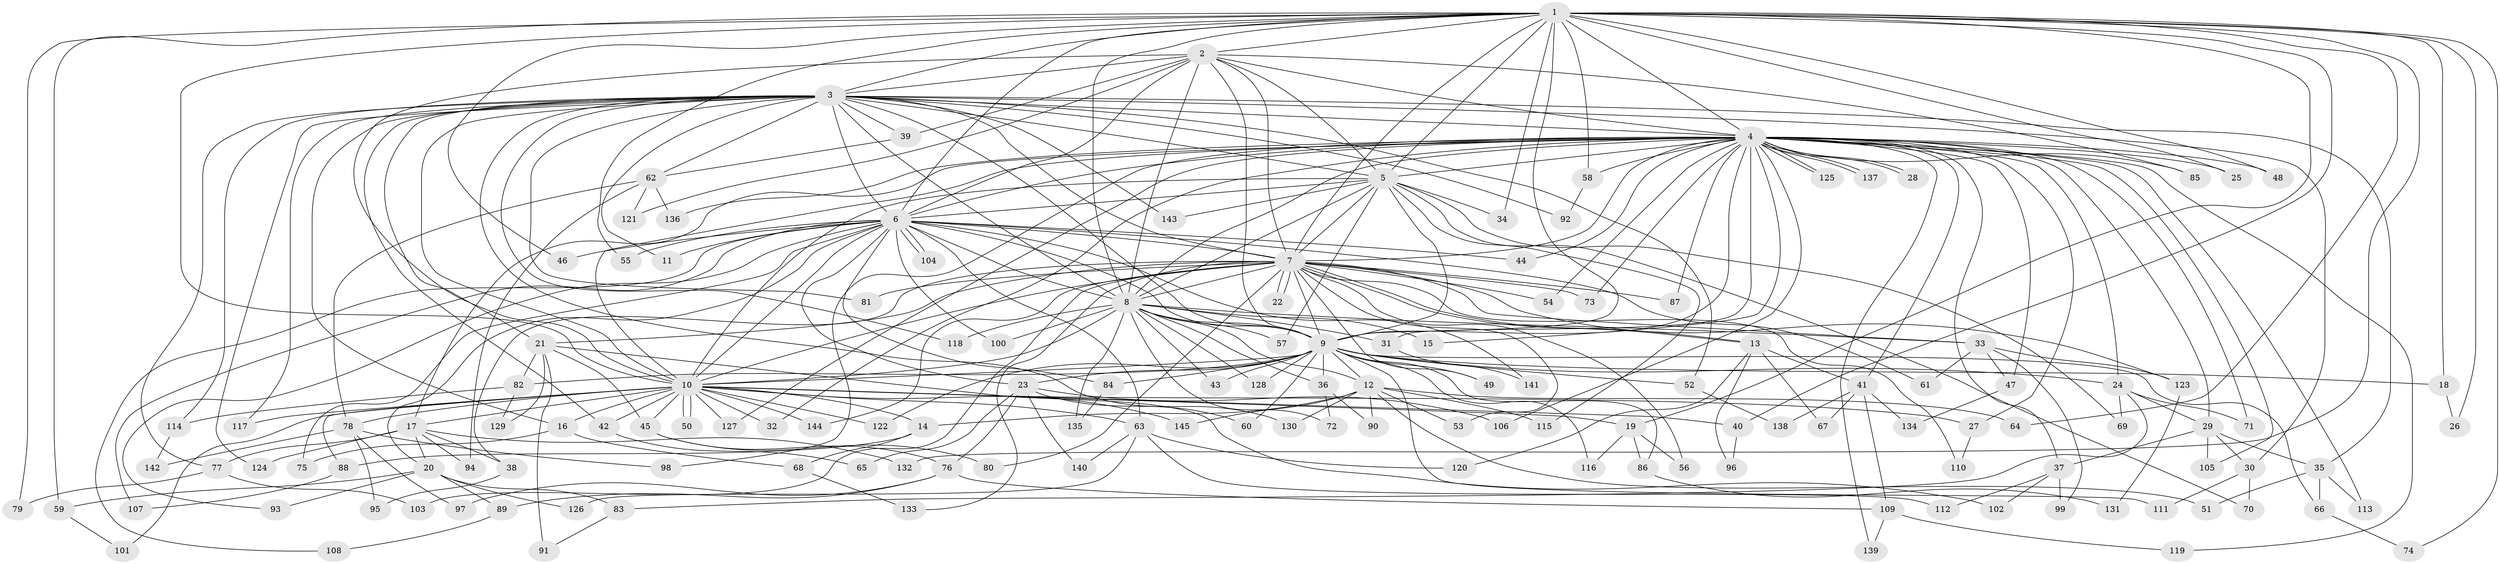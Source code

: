 // coarse degree distribution, {20: 0.00980392156862745, 36: 0.00980392156862745, 23: 0.0196078431372549, 18: 0.00980392156862745, 21: 0.00980392156862745, 24: 0.00980392156862745, 22: 0.00980392156862745, 2: 0.5588235294117647, 10: 0.0196078431372549, 7: 0.0196078431372549, 6: 0.058823529411764705, 11: 0.00980392156862745, 5: 0.029411764705882353, 1: 0.058823529411764705, 8: 0.00980392156862745, 4: 0.049019607843137254, 3: 0.10784313725490197}
// Generated by graph-tools (version 1.1) at 2025/49/03/04/25 22:49:57]
// undirected, 145 vertices, 315 edges
graph export_dot {
  node [color=gray90,style=filled];
  1;
  2;
  3;
  4;
  5;
  6;
  7;
  8;
  9;
  10;
  11;
  12;
  13;
  14;
  15;
  16;
  17;
  18;
  19;
  20;
  21;
  22;
  23;
  24;
  25;
  26;
  27;
  28;
  29;
  30;
  31;
  32;
  33;
  34;
  35;
  36;
  37;
  38;
  39;
  40;
  41;
  42;
  43;
  44;
  45;
  46;
  47;
  48;
  49;
  50;
  51;
  52;
  53;
  54;
  55;
  56;
  57;
  58;
  59;
  60;
  61;
  62;
  63;
  64;
  65;
  66;
  67;
  68;
  69;
  70;
  71;
  72;
  73;
  74;
  75;
  76;
  77;
  78;
  79;
  80;
  81;
  82;
  83;
  84;
  85;
  86;
  87;
  88;
  89;
  90;
  91;
  92;
  93;
  94;
  95;
  96;
  97;
  98;
  99;
  100;
  101;
  102;
  103;
  104;
  105;
  106;
  107;
  108;
  109;
  110;
  111;
  112;
  113;
  114;
  115;
  116;
  117;
  118;
  119;
  120;
  121;
  122;
  123;
  124;
  125;
  126;
  127;
  128;
  129;
  130;
  131;
  132;
  133;
  134;
  135;
  136;
  137;
  138;
  139;
  140;
  141;
  142;
  143;
  144;
  145;
  1 -- 2;
  1 -- 3;
  1 -- 4;
  1 -- 5;
  1 -- 6;
  1 -- 7;
  1 -- 8;
  1 -- 9;
  1 -- 10;
  1 -- 18;
  1 -- 19;
  1 -- 25;
  1 -- 26;
  1 -- 34;
  1 -- 40;
  1 -- 46;
  1 -- 48;
  1 -- 55;
  1 -- 58;
  1 -- 59;
  1 -- 64;
  1 -- 74;
  1 -- 79;
  1 -- 132;
  2 -- 3;
  2 -- 4;
  2 -- 5;
  2 -- 6;
  2 -- 7;
  2 -- 8;
  2 -- 9;
  2 -- 10;
  2 -- 39;
  2 -- 85;
  2 -- 121;
  3 -- 4;
  3 -- 5;
  3 -- 6;
  3 -- 7;
  3 -- 8;
  3 -- 9;
  3 -- 10;
  3 -- 11;
  3 -- 16;
  3 -- 21;
  3 -- 30;
  3 -- 35;
  3 -- 39;
  3 -- 42;
  3 -- 52;
  3 -- 62;
  3 -- 77;
  3 -- 81;
  3 -- 92;
  3 -- 114;
  3 -- 117;
  3 -- 118;
  3 -- 124;
  3 -- 130;
  3 -- 143;
  4 -- 5;
  4 -- 6;
  4 -- 7;
  4 -- 8;
  4 -- 9;
  4 -- 10;
  4 -- 15;
  4 -- 17;
  4 -- 24;
  4 -- 25;
  4 -- 27;
  4 -- 28;
  4 -- 28;
  4 -- 29;
  4 -- 31;
  4 -- 32;
  4 -- 37;
  4 -- 41;
  4 -- 44;
  4 -- 47;
  4 -- 48;
  4 -- 54;
  4 -- 58;
  4 -- 71;
  4 -- 73;
  4 -- 85;
  4 -- 87;
  4 -- 98;
  4 -- 105;
  4 -- 106;
  4 -- 113;
  4 -- 119;
  4 -- 125;
  4 -- 125;
  4 -- 127;
  4 -- 136;
  4 -- 137;
  4 -- 137;
  4 -- 139;
  5 -- 6;
  5 -- 7;
  5 -- 8;
  5 -- 9;
  5 -- 10;
  5 -- 34;
  5 -- 57;
  5 -- 69;
  5 -- 70;
  5 -- 115;
  5 -- 143;
  6 -- 7;
  6 -- 8;
  6 -- 9;
  6 -- 10;
  6 -- 11;
  6 -- 20;
  6 -- 23;
  6 -- 44;
  6 -- 46;
  6 -- 55;
  6 -- 61;
  6 -- 63;
  6 -- 75;
  6 -- 84;
  6 -- 93;
  6 -- 100;
  6 -- 104;
  6 -- 104;
  6 -- 107;
  6 -- 108;
  6 -- 141;
  7 -- 8;
  7 -- 9;
  7 -- 10;
  7 -- 13;
  7 -- 13;
  7 -- 21;
  7 -- 22;
  7 -- 22;
  7 -- 33;
  7 -- 38;
  7 -- 49;
  7 -- 53;
  7 -- 54;
  7 -- 56;
  7 -- 73;
  7 -- 80;
  7 -- 81;
  7 -- 87;
  7 -- 103;
  7 -- 110;
  7 -- 123;
  7 -- 133;
  7 -- 144;
  8 -- 9;
  8 -- 10;
  8 -- 12;
  8 -- 15;
  8 -- 31;
  8 -- 33;
  8 -- 36;
  8 -- 43;
  8 -- 57;
  8 -- 72;
  8 -- 100;
  8 -- 118;
  8 -- 128;
  8 -- 135;
  9 -- 10;
  9 -- 12;
  9 -- 18;
  9 -- 23;
  9 -- 24;
  9 -- 36;
  9 -- 43;
  9 -- 49;
  9 -- 52;
  9 -- 60;
  9 -- 66;
  9 -- 82;
  9 -- 84;
  9 -- 86;
  9 -- 111;
  9 -- 116;
  9 -- 122;
  9 -- 128;
  10 -- 14;
  10 -- 16;
  10 -- 17;
  10 -- 19;
  10 -- 27;
  10 -- 32;
  10 -- 40;
  10 -- 42;
  10 -- 45;
  10 -- 50;
  10 -- 50;
  10 -- 63;
  10 -- 78;
  10 -- 88;
  10 -- 101;
  10 -- 117;
  10 -- 122;
  10 -- 127;
  10 -- 144;
  10 -- 145;
  12 -- 14;
  12 -- 51;
  12 -- 53;
  12 -- 64;
  12 -- 90;
  12 -- 115;
  12 -- 130;
  12 -- 145;
  13 -- 41;
  13 -- 67;
  13 -- 96;
  13 -- 120;
  14 -- 68;
  14 -- 88;
  16 -- 68;
  16 -- 75;
  17 -- 20;
  17 -- 38;
  17 -- 77;
  17 -- 94;
  17 -- 124;
  17 -- 132;
  18 -- 26;
  19 -- 56;
  19 -- 86;
  19 -- 116;
  20 -- 59;
  20 -- 83;
  20 -- 89;
  20 -- 93;
  20 -- 126;
  21 -- 45;
  21 -- 82;
  21 -- 91;
  21 -- 102;
  21 -- 129;
  23 -- 60;
  23 -- 65;
  23 -- 76;
  23 -- 106;
  23 -- 140;
  24 -- 29;
  24 -- 69;
  24 -- 71;
  24 -- 83;
  27 -- 110;
  29 -- 30;
  29 -- 35;
  29 -- 37;
  29 -- 105;
  30 -- 70;
  30 -- 111;
  31 -- 141;
  33 -- 47;
  33 -- 61;
  33 -- 99;
  33 -- 123;
  35 -- 51;
  35 -- 66;
  35 -- 113;
  36 -- 72;
  36 -- 90;
  37 -- 99;
  37 -- 102;
  37 -- 112;
  38 -- 95;
  39 -- 62;
  40 -- 96;
  41 -- 67;
  41 -- 109;
  41 -- 134;
  41 -- 138;
  42 -- 65;
  45 -- 76;
  45 -- 80;
  47 -- 134;
  52 -- 138;
  58 -- 92;
  59 -- 101;
  62 -- 78;
  62 -- 94;
  62 -- 121;
  62 -- 136;
  63 -- 112;
  63 -- 120;
  63 -- 126;
  63 -- 140;
  66 -- 74;
  68 -- 133;
  76 -- 89;
  76 -- 97;
  76 -- 109;
  77 -- 79;
  77 -- 103;
  78 -- 95;
  78 -- 97;
  78 -- 98;
  78 -- 142;
  82 -- 114;
  82 -- 129;
  83 -- 91;
  84 -- 135;
  86 -- 131;
  88 -- 107;
  89 -- 108;
  109 -- 119;
  109 -- 139;
  114 -- 142;
  123 -- 131;
}
